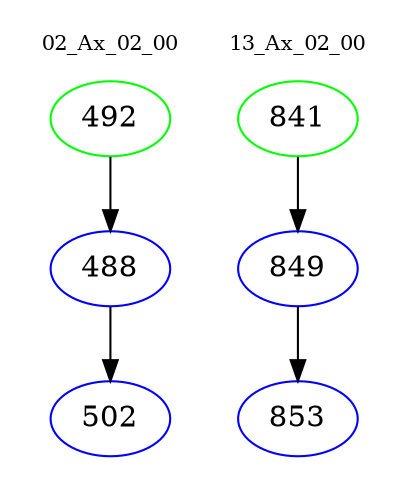 digraph{
subgraph cluster_0 {
color = white
label = "02_Ax_02_00";
fontsize=10;
T0_492 [label="492", color="green"]
T0_492 -> T0_488 [color="black"]
T0_488 [label="488", color="blue"]
T0_488 -> T0_502 [color="black"]
T0_502 [label="502", color="blue"]
}
subgraph cluster_1 {
color = white
label = "13_Ax_02_00";
fontsize=10;
T1_841 [label="841", color="green"]
T1_841 -> T1_849 [color="black"]
T1_849 [label="849", color="blue"]
T1_849 -> T1_853 [color="black"]
T1_853 [label="853", color="blue"]
}
}

